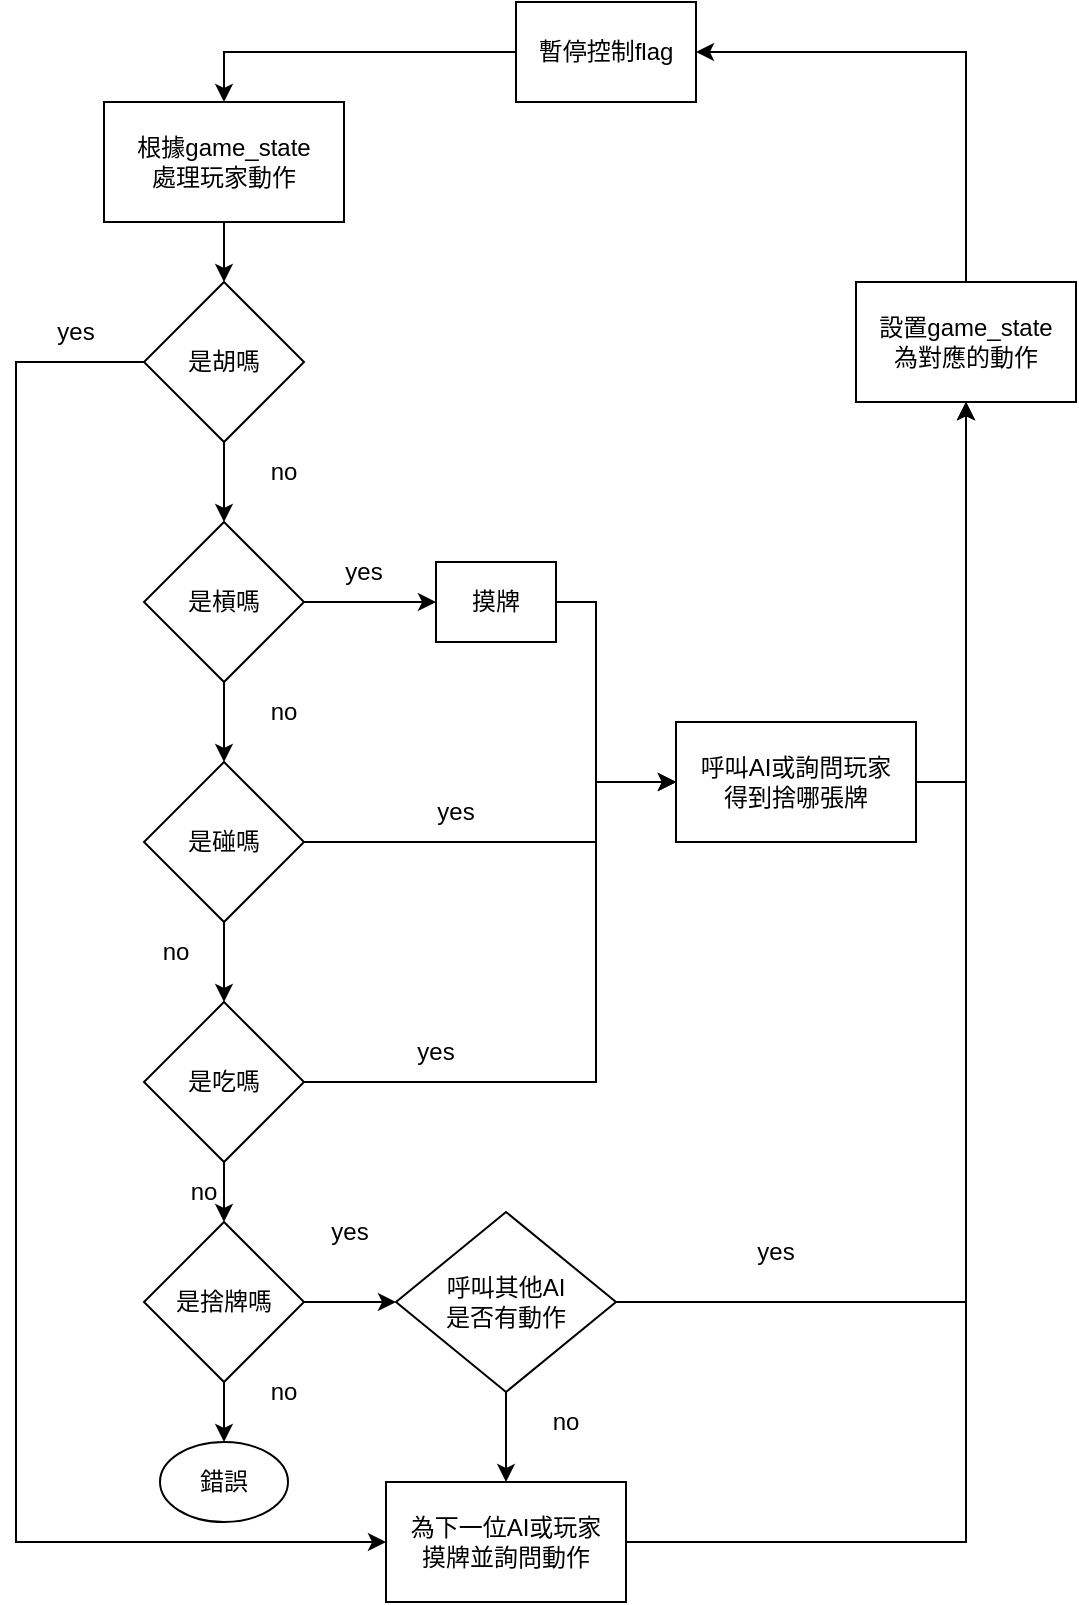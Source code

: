 <mxfile version="26.2.12">
  <diagram name="第 1 页" id="BEDw1EXFjeKoyb_lrrtx">
    <mxGraphModel dx="1190" dy="619" grid="1" gridSize="10" guides="1" tooltips="1" connect="1" arrows="1" fold="1" page="0" pageScale="1" pageWidth="827" pageHeight="1169" math="0" shadow="0">
      <root>
        <mxCell id="0" />
        <mxCell id="1" parent="0" />
        <mxCell id="e31xRG3DGiO9P8SCMN_P-4" style="edgeStyle=orthogonalEdgeStyle;rounded=0;orthogonalLoop=1;jettySize=auto;html=1;entryX=0.5;entryY=0;entryDx=0;entryDy=0;" parent="1" source="e31xRG3DGiO9P8SCMN_P-1" target="e31xRG3DGiO9P8SCMN_P-2" edge="1">
          <mxGeometry relative="1" as="geometry" />
        </mxCell>
        <mxCell id="e31xRG3DGiO9P8SCMN_P-1" value="根據game_state&lt;br&gt;處理玩家動作" style="rounded=0;whiteSpace=wrap;html=1;" parent="1" vertex="1">
          <mxGeometry x="234" y="120" width="120" height="60" as="geometry" />
        </mxCell>
        <mxCell id="e31xRG3DGiO9P8SCMN_P-11" style="edgeStyle=orthogonalEdgeStyle;rounded=0;orthogonalLoop=1;jettySize=auto;html=1;entryX=0.5;entryY=0;entryDx=0;entryDy=0;" parent="1" source="e31xRG3DGiO9P8SCMN_P-2" target="e31xRG3DGiO9P8SCMN_P-10" edge="1">
          <mxGeometry relative="1" as="geometry" />
        </mxCell>
        <mxCell id="e31xRG3DGiO9P8SCMN_P-33" style="edgeStyle=orthogonalEdgeStyle;rounded=0;orthogonalLoop=1;jettySize=auto;html=1;exitX=0;exitY=0.5;exitDx=0;exitDy=0;entryX=0;entryY=0.5;entryDx=0;entryDy=0;" parent="1" source="e31xRG3DGiO9P8SCMN_P-2" target="e31xRG3DGiO9P8SCMN_P-52" edge="1">
          <mxGeometry relative="1" as="geometry">
            <mxPoint x="160" y="250" as="targetPoint" />
            <Array as="points">
              <mxPoint x="190" y="250" />
              <mxPoint x="190" y="840" />
            </Array>
          </mxGeometry>
        </mxCell>
        <mxCell id="e31xRG3DGiO9P8SCMN_P-2" value="是胡嗎" style="rhombus;whiteSpace=wrap;html=1;" parent="1" vertex="1">
          <mxGeometry x="254" y="210" width="80" height="80" as="geometry" />
        </mxCell>
        <mxCell id="e31xRG3DGiO9P8SCMN_P-6" value="yes" style="text;html=1;align=center;verticalAlign=middle;whiteSpace=wrap;rounded=0;" parent="1" vertex="1">
          <mxGeometry x="190" y="220" width="60" height="30" as="geometry" />
        </mxCell>
        <mxCell id="e31xRG3DGiO9P8SCMN_P-8" value="no" style="text;html=1;align=center;verticalAlign=middle;whiteSpace=wrap;rounded=0;" parent="1" vertex="1">
          <mxGeometry x="294" y="290" width="60" height="30" as="geometry" />
        </mxCell>
        <mxCell id="e31xRG3DGiO9P8SCMN_P-13" style="edgeStyle=orthogonalEdgeStyle;rounded=0;orthogonalLoop=1;jettySize=auto;html=1;exitX=1;exitY=0.5;exitDx=0;exitDy=0;entryX=0;entryY=0.5;entryDx=0;entryDy=0;" parent="1" source="e31xRG3DGiO9P8SCMN_P-10" target="e31xRG3DGiO9P8SCMN_P-12" edge="1">
          <mxGeometry relative="1" as="geometry" />
        </mxCell>
        <mxCell id="e31xRG3DGiO9P8SCMN_P-24" style="edgeStyle=orthogonalEdgeStyle;rounded=0;orthogonalLoop=1;jettySize=auto;html=1;exitX=0.5;exitY=1;exitDx=0;exitDy=0;entryX=0.5;entryY=0;entryDx=0;entryDy=0;" parent="1" source="e31xRG3DGiO9P8SCMN_P-10" target="e31xRG3DGiO9P8SCMN_P-21" edge="1">
          <mxGeometry relative="1" as="geometry" />
        </mxCell>
        <mxCell id="e31xRG3DGiO9P8SCMN_P-10" value="是槓嗎" style="rhombus;whiteSpace=wrap;html=1;" parent="1" vertex="1">
          <mxGeometry x="254" y="330" width="80" height="80" as="geometry" />
        </mxCell>
        <mxCell id="e31xRG3DGiO9P8SCMN_P-32" style="edgeStyle=orthogonalEdgeStyle;rounded=0;orthogonalLoop=1;jettySize=auto;html=1;exitX=1;exitY=0.5;exitDx=0;exitDy=0;entryX=0;entryY=0.5;entryDx=0;entryDy=0;" parent="1" source="e31xRG3DGiO9P8SCMN_P-12" target="e31xRG3DGiO9P8SCMN_P-31" edge="1">
          <mxGeometry relative="1" as="geometry">
            <Array as="points">
              <mxPoint x="480" y="370" />
              <mxPoint x="480" y="460" />
            </Array>
          </mxGeometry>
        </mxCell>
        <mxCell id="e31xRG3DGiO9P8SCMN_P-12" value="摸牌" style="rounded=0;whiteSpace=wrap;html=1;" parent="1" vertex="1">
          <mxGeometry x="400" y="350" width="60" height="40" as="geometry" />
        </mxCell>
        <mxCell id="e31xRG3DGiO9P8SCMN_P-14" value="yes" style="text;html=1;align=center;verticalAlign=middle;whiteSpace=wrap;rounded=0;" parent="1" vertex="1">
          <mxGeometry x="334" y="340" width="60" height="30" as="geometry" />
        </mxCell>
        <mxCell id="e31xRG3DGiO9P8SCMN_P-17" value="no" style="text;html=1;align=center;verticalAlign=middle;whiteSpace=wrap;rounded=0;" parent="1" vertex="1">
          <mxGeometry x="294" y="410" width="60" height="30" as="geometry" />
        </mxCell>
        <mxCell id="e31xRG3DGiO9P8SCMN_P-26" style="edgeStyle=orthogonalEdgeStyle;rounded=0;orthogonalLoop=1;jettySize=auto;html=1;exitX=0.5;exitY=1;exitDx=0;exitDy=0;entryX=0.5;entryY=0;entryDx=0;entryDy=0;" parent="1" source="e31xRG3DGiO9P8SCMN_P-21" target="e31xRG3DGiO9P8SCMN_P-25" edge="1">
          <mxGeometry relative="1" as="geometry" />
        </mxCell>
        <mxCell id="e31xRG3DGiO9P8SCMN_P-35" style="edgeStyle=orthogonalEdgeStyle;rounded=0;orthogonalLoop=1;jettySize=auto;html=1;entryX=0;entryY=0.5;entryDx=0;entryDy=0;" parent="1" source="e31xRG3DGiO9P8SCMN_P-21" target="e31xRG3DGiO9P8SCMN_P-31" edge="1">
          <mxGeometry relative="1" as="geometry">
            <Array as="points">
              <mxPoint x="480" y="490" />
              <mxPoint x="480" y="460" />
            </Array>
          </mxGeometry>
        </mxCell>
        <mxCell id="e31xRG3DGiO9P8SCMN_P-21" value="是碰嗎" style="rhombus;whiteSpace=wrap;html=1;" parent="1" vertex="1">
          <mxGeometry x="254" y="450" width="80" height="80" as="geometry" />
        </mxCell>
        <mxCell id="e31xRG3DGiO9P8SCMN_P-28" style="edgeStyle=orthogonalEdgeStyle;rounded=0;orthogonalLoop=1;jettySize=auto;html=1;exitX=0.5;exitY=1;exitDx=0;exitDy=0;entryX=0.5;entryY=0;entryDx=0;entryDy=0;" parent="1" source="e31xRG3DGiO9P8SCMN_P-25" target="e31xRG3DGiO9P8SCMN_P-27" edge="1">
          <mxGeometry relative="1" as="geometry" />
        </mxCell>
        <mxCell id="e31xRG3DGiO9P8SCMN_P-38" style="edgeStyle=orthogonalEdgeStyle;rounded=0;orthogonalLoop=1;jettySize=auto;html=1;entryX=0;entryY=0.5;entryDx=0;entryDy=0;" parent="1" source="e31xRG3DGiO9P8SCMN_P-25" target="e31xRG3DGiO9P8SCMN_P-31" edge="1">
          <mxGeometry relative="1" as="geometry">
            <Array as="points">
              <mxPoint x="480" y="610" />
              <mxPoint x="480" y="460" />
            </Array>
          </mxGeometry>
        </mxCell>
        <mxCell id="e31xRG3DGiO9P8SCMN_P-25" value="是吃嗎" style="rhombus;whiteSpace=wrap;html=1;" parent="1" vertex="1">
          <mxGeometry x="254" y="570" width="80" height="80" as="geometry" />
        </mxCell>
        <mxCell id="e31xRG3DGiO9P8SCMN_P-42" style="edgeStyle=orthogonalEdgeStyle;rounded=0;orthogonalLoop=1;jettySize=auto;html=1;exitX=0.5;exitY=1;exitDx=0;exitDy=0;entryX=0.5;entryY=0;entryDx=0;entryDy=0;" parent="1" source="e31xRG3DGiO9P8SCMN_P-27" target="e31xRG3DGiO9P8SCMN_P-41" edge="1">
          <mxGeometry relative="1" as="geometry" />
        </mxCell>
        <mxCell id="e31xRG3DGiO9P8SCMN_P-46" style="edgeStyle=orthogonalEdgeStyle;rounded=0;orthogonalLoop=1;jettySize=auto;html=1;exitX=1;exitY=0.5;exitDx=0;exitDy=0;entryX=0;entryY=0.5;entryDx=0;entryDy=0;" parent="1" source="e31xRG3DGiO9P8SCMN_P-27" target="e31xRG3DGiO9P8SCMN_P-45" edge="1">
          <mxGeometry relative="1" as="geometry" />
        </mxCell>
        <mxCell id="e31xRG3DGiO9P8SCMN_P-27" value="是捨牌嗎" style="rhombus;whiteSpace=wrap;html=1;" parent="1" vertex="1">
          <mxGeometry x="254" y="680" width="80" height="80" as="geometry" />
        </mxCell>
        <mxCell id="bUjBYYJO5lv3CAKCNxV7-15" style="edgeStyle=orthogonalEdgeStyle;rounded=0;orthogonalLoop=1;jettySize=auto;html=1;entryX=0.5;entryY=1;entryDx=0;entryDy=0;" parent="1" source="e31xRG3DGiO9P8SCMN_P-31" target="bUjBYYJO5lv3CAKCNxV7-8" edge="1">
          <mxGeometry relative="1" as="geometry">
            <Array as="points">
              <mxPoint x="665" y="460" />
            </Array>
          </mxGeometry>
        </mxCell>
        <mxCell id="e31xRG3DGiO9P8SCMN_P-31" value="呼叫AI或詢問玩家&lt;div&gt;得到捨哪張牌&lt;/div&gt;" style="rounded=0;whiteSpace=wrap;html=1;" parent="1" vertex="1">
          <mxGeometry x="520" y="430" width="120" height="60" as="geometry" />
        </mxCell>
        <mxCell id="e31xRG3DGiO9P8SCMN_P-36" value="yes" style="text;html=1;align=center;verticalAlign=middle;whiteSpace=wrap;rounded=0;" parent="1" vertex="1">
          <mxGeometry x="380" y="460" width="60" height="30" as="geometry" />
        </mxCell>
        <mxCell id="e31xRG3DGiO9P8SCMN_P-37" value="no" style="text;html=1;align=center;verticalAlign=middle;whiteSpace=wrap;rounded=0;" parent="1" vertex="1">
          <mxGeometry x="240" y="530" width="60" height="30" as="geometry" />
        </mxCell>
        <mxCell id="e31xRG3DGiO9P8SCMN_P-39" value="yes" style="text;html=1;align=center;verticalAlign=middle;whiteSpace=wrap;rounded=0;" parent="1" vertex="1">
          <mxGeometry x="370" y="580" width="60" height="30" as="geometry" />
        </mxCell>
        <mxCell id="e31xRG3DGiO9P8SCMN_P-40" value="no" style="text;html=1;align=center;verticalAlign=middle;whiteSpace=wrap;rounded=0;" parent="1" vertex="1">
          <mxGeometry x="254" y="650" width="60" height="30" as="geometry" />
        </mxCell>
        <mxCell id="e31xRG3DGiO9P8SCMN_P-41" value="錯誤" style="ellipse;whiteSpace=wrap;html=1;" parent="1" vertex="1">
          <mxGeometry x="262" y="790" width="64" height="40" as="geometry" />
        </mxCell>
        <mxCell id="e31xRG3DGiO9P8SCMN_P-43" value="no" style="text;html=1;align=center;verticalAlign=middle;whiteSpace=wrap;rounded=0;" parent="1" vertex="1">
          <mxGeometry x="294" y="750" width="60" height="30" as="geometry" />
        </mxCell>
        <mxCell id="e31xRG3DGiO9P8SCMN_P-53" style="edgeStyle=orthogonalEdgeStyle;rounded=0;orthogonalLoop=1;jettySize=auto;html=1;exitX=0.5;exitY=1;exitDx=0;exitDy=0;entryX=0.5;entryY=0;entryDx=0;entryDy=0;" parent="1" source="e31xRG3DGiO9P8SCMN_P-45" target="e31xRG3DGiO9P8SCMN_P-52" edge="1">
          <mxGeometry relative="1" as="geometry" />
        </mxCell>
        <mxCell id="bUjBYYJO5lv3CAKCNxV7-11" style="edgeStyle=orthogonalEdgeStyle;rounded=0;orthogonalLoop=1;jettySize=auto;html=1;exitX=1;exitY=0.5;exitDx=0;exitDy=0;entryX=0.5;entryY=1;entryDx=0;entryDy=0;" parent="1" source="e31xRG3DGiO9P8SCMN_P-45" target="bUjBYYJO5lv3CAKCNxV7-8" edge="1">
          <mxGeometry relative="1" as="geometry" />
        </mxCell>
        <mxCell id="e31xRG3DGiO9P8SCMN_P-45" value="呼叫其他AI&lt;div&gt;是否有動作&lt;/div&gt;" style="rhombus;whiteSpace=wrap;html=1;" parent="1" vertex="1">
          <mxGeometry x="380" y="675" width="110" height="90" as="geometry" />
        </mxCell>
        <mxCell id="e31xRG3DGiO9P8SCMN_P-47" value="yes" style="text;html=1;align=center;verticalAlign=middle;whiteSpace=wrap;rounded=0;" parent="1" vertex="1">
          <mxGeometry x="320" y="670" width="74" height="30" as="geometry" />
        </mxCell>
        <mxCell id="e31xRG3DGiO9P8SCMN_P-50" value="yes" style="text;html=1;align=center;verticalAlign=middle;whiteSpace=wrap;rounded=0;" parent="1" vertex="1">
          <mxGeometry x="540" y="680" width="60" height="30" as="geometry" />
        </mxCell>
        <mxCell id="bUjBYYJO5lv3CAKCNxV7-9" style="edgeStyle=orthogonalEdgeStyle;rounded=0;orthogonalLoop=1;jettySize=auto;html=1;entryX=0.5;entryY=1;entryDx=0;entryDy=0;" parent="1" source="e31xRG3DGiO9P8SCMN_P-52" target="bUjBYYJO5lv3CAKCNxV7-8" edge="1">
          <mxGeometry relative="1" as="geometry" />
        </mxCell>
        <mxCell id="e31xRG3DGiO9P8SCMN_P-52" value="為下一位AI或玩家&lt;div&gt;摸牌&lt;span style=&quot;background-color: transparent; color: light-dark(rgb(0, 0, 0), rgb(255, 255, 255));&quot;&gt;並詢問動作&lt;/span&gt;&lt;/div&gt;" style="rounded=0;whiteSpace=wrap;html=1;" parent="1" vertex="1">
          <mxGeometry x="375" y="810" width="120" height="60" as="geometry" />
        </mxCell>
        <mxCell id="bUjBYYJO5lv3CAKCNxV7-14" style="edgeStyle=orthogonalEdgeStyle;rounded=0;orthogonalLoop=1;jettySize=auto;html=1;exitX=0;exitY=0.5;exitDx=0;exitDy=0;entryX=0.5;entryY=0;entryDx=0;entryDy=0;" parent="1" source="bUjBYYJO5lv3CAKCNxV7-6" target="e31xRG3DGiO9P8SCMN_P-1" edge="1">
          <mxGeometry relative="1" as="geometry" />
        </mxCell>
        <mxCell id="bUjBYYJO5lv3CAKCNxV7-6" value="暫停控制flag" style="rounded=0;whiteSpace=wrap;html=1;" parent="1" vertex="1">
          <mxGeometry x="440" y="70" width="90" height="50" as="geometry" />
        </mxCell>
        <mxCell id="bUjBYYJO5lv3CAKCNxV7-7" value="no" style="text;html=1;align=center;verticalAlign=middle;whiteSpace=wrap;rounded=0;" parent="1" vertex="1">
          <mxGeometry x="435" y="765" width="60" height="30" as="geometry" />
        </mxCell>
        <mxCell id="bUjBYYJO5lv3CAKCNxV7-13" style="edgeStyle=orthogonalEdgeStyle;rounded=0;orthogonalLoop=1;jettySize=auto;html=1;entryX=1;entryY=0.5;entryDx=0;entryDy=0;" parent="1" source="bUjBYYJO5lv3CAKCNxV7-8" target="bUjBYYJO5lv3CAKCNxV7-6" edge="1">
          <mxGeometry relative="1" as="geometry">
            <Array as="points">
              <mxPoint x="665" y="95" />
            </Array>
          </mxGeometry>
        </mxCell>
        <mxCell id="bUjBYYJO5lv3CAKCNxV7-8" value="設置game_state&lt;div&gt;為對應的動作&lt;/div&gt;" style="rounded=0;whiteSpace=wrap;html=1;" parent="1" vertex="1">
          <mxGeometry x="610" y="210" width="110" height="60" as="geometry" />
        </mxCell>
      </root>
    </mxGraphModel>
  </diagram>
</mxfile>
